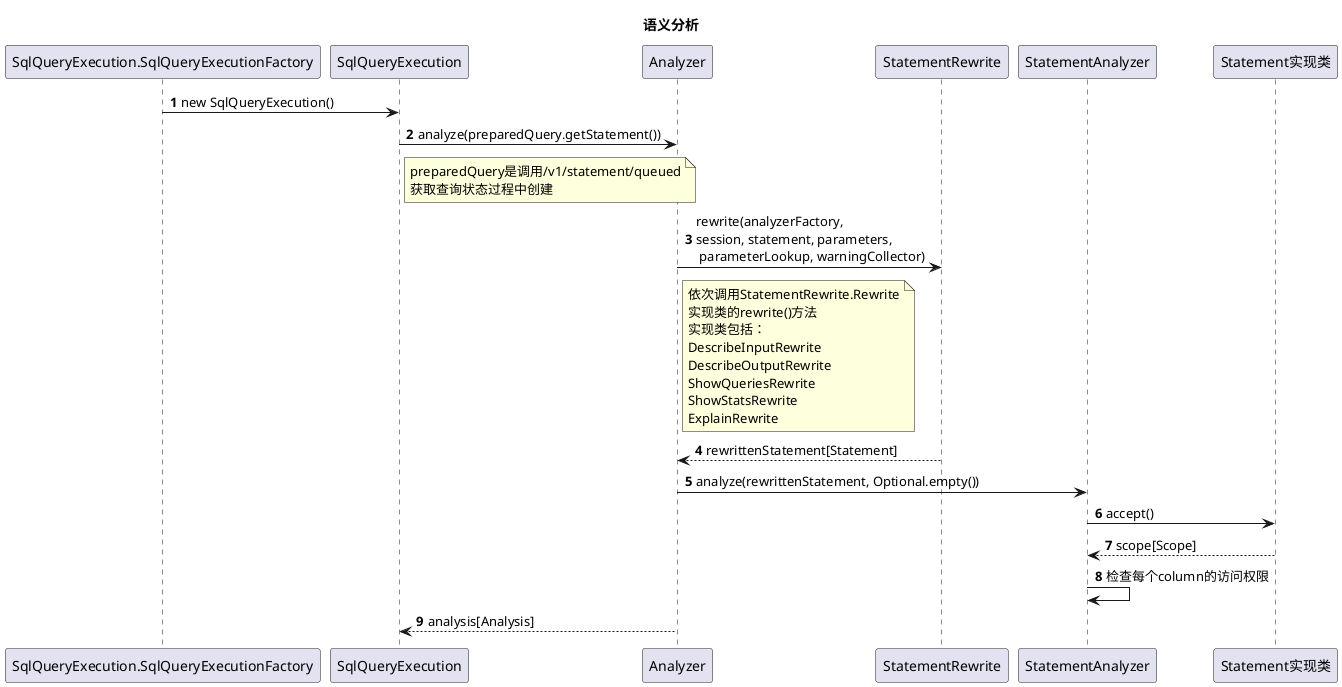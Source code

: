 @startuml
autonumber
title 语义分析
SqlQueryExecution.SqlQueryExecutionFactory -> SqlQueryExecution : new SqlQueryExecution()
SqlQueryExecution -> Analyzer : analyze(preparedQuery.getStatement())
note right of SqlQueryExecution
  preparedQuery是调用/v1/statement/queued
  获取查询状态过程中创建
end note
Analyzer -> StatementRewrite : rewrite(analyzerFactory, \nsession, statement, parameters,\n parameterLookup, warningCollector)
note right of Analyzer
  依次调用StatementRewrite.Rewrite
  实现类的rewrite()方法
  实现类包括：
  DescribeInputRewrite
  DescribeOutputRewrite
  ShowQueriesRewrite
  ShowStatsRewrite
  ExplainRewrite
end note
StatementRewrite --> Analyzer : rewrittenStatement[Statement]

Analyzer -> StatementAnalyzer : analyze(rewrittenStatement, Optional.empty())
StatementAnalyzer -> Statement实现类 : accept()
return scope[Scope]
StatementAnalyzer -> StatementAnalyzer : 检查每个column的访问权限
Analyzer --> SqlQueryExecution : analysis[Analysis]
@enduml


@startuml
autonumber
title 生成分布式查询计划
SqlQueryManager -> SqlQueryExecution : start()
note right of SqlQueryManager
  查询执行步骤一第8步调用
end note
SqlQueryExecution -> SqlQueryExecution : PlanRoot plan = planQuery()
SqlQueryExecution -> LogicalPlanner : plan(analysis)
LogicalPlanner -> LogicalPlanner : planStatement(analysis, analysis.getStatement())
LogicalPlanner -> PlanOptimizer : optimize()
note right of LogicalPlanner
  依次调用优化器的optimize()方法
end note
SqlQueryExecution <-- LogicalPlanner : plan[Plan]
SqlQueryExecution -> PlanFragmenter : createSubPlans(plan) 分段
return fragmentedPlan[SubPlan]
SqlQueryExecution -> SqlQueryExecution : planDistribution(plan)\n创建SqlQueryScheduler
SqlQueryExecution -> SqlQueryScheduler : new SqlQueryScheduler()
SqlQueryExecution -> SqlQueryScheduler : start()
@enduml

